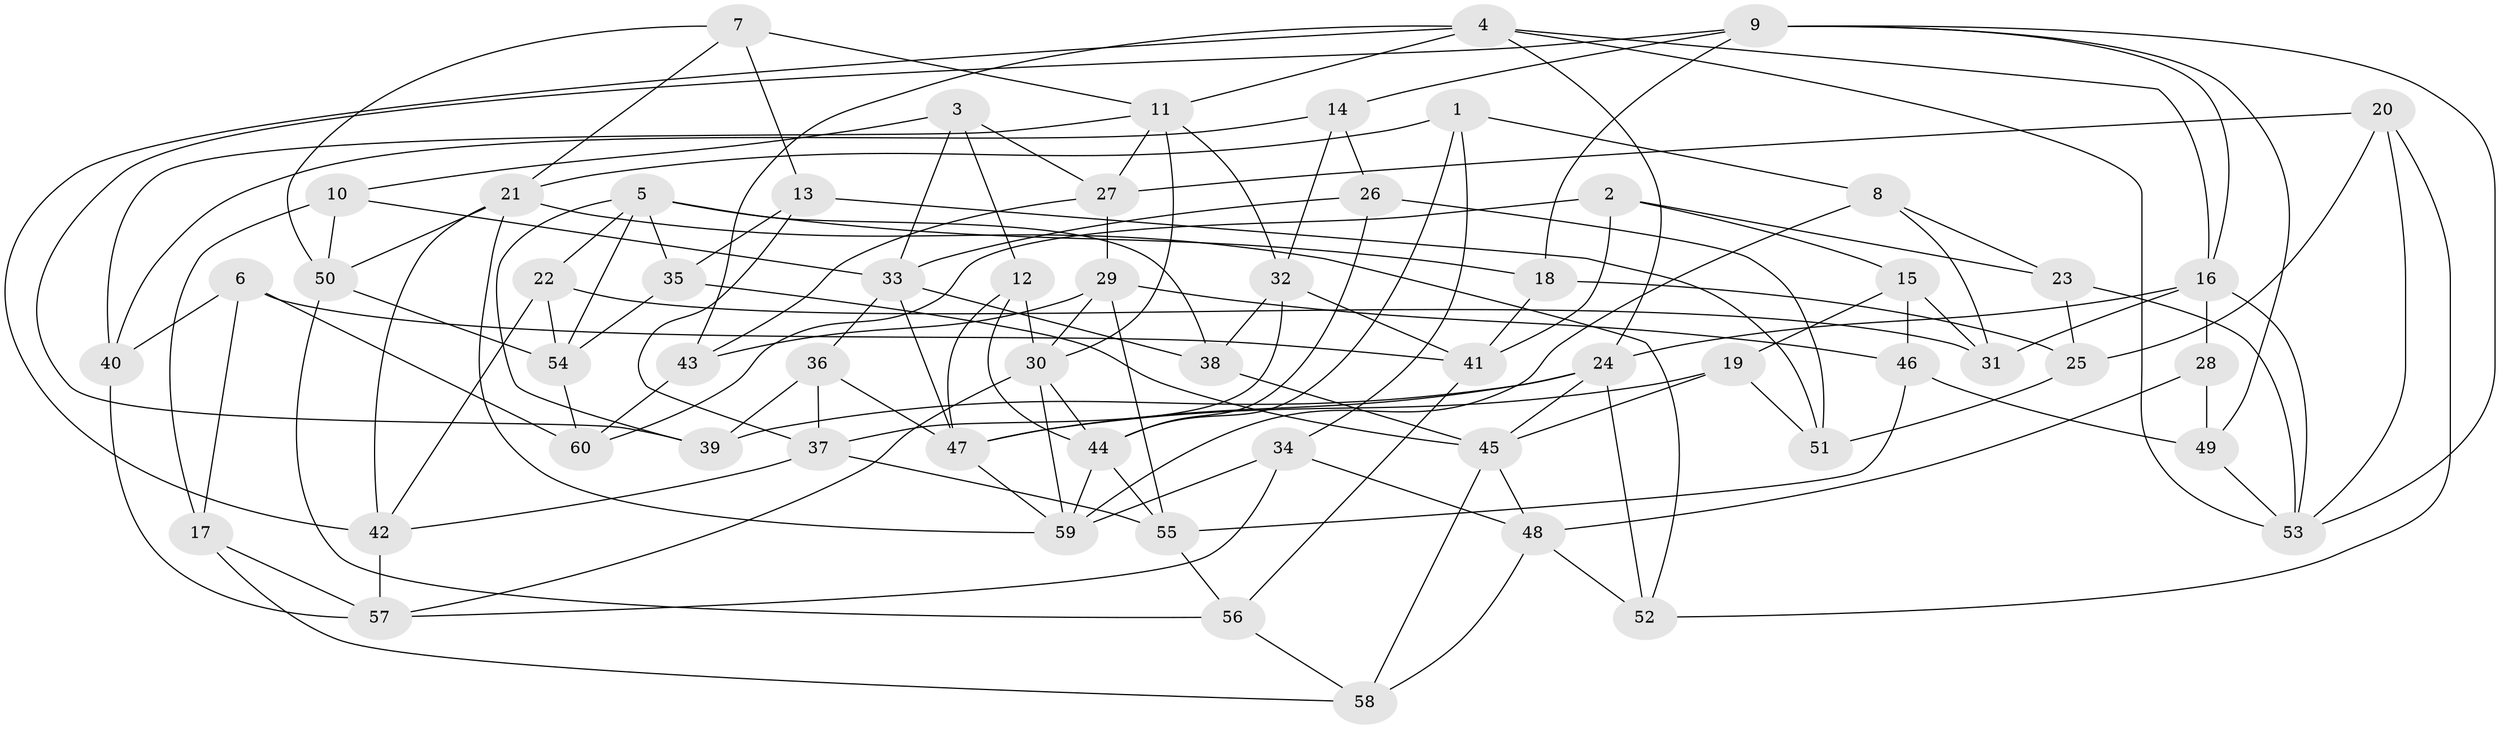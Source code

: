 // original degree distribution, {4: 1.0}
// Generated by graph-tools (version 1.1) at 2025/38/03/04/25 23:38:11]
// undirected, 60 vertices, 139 edges
graph export_dot {
  node [color=gray90,style=filled];
  1;
  2;
  3;
  4;
  5;
  6;
  7;
  8;
  9;
  10;
  11;
  12;
  13;
  14;
  15;
  16;
  17;
  18;
  19;
  20;
  21;
  22;
  23;
  24;
  25;
  26;
  27;
  28;
  29;
  30;
  31;
  32;
  33;
  34;
  35;
  36;
  37;
  38;
  39;
  40;
  41;
  42;
  43;
  44;
  45;
  46;
  47;
  48;
  49;
  50;
  51;
  52;
  53;
  54;
  55;
  56;
  57;
  58;
  59;
  60;
  1 -- 8 [weight=1.0];
  1 -- 21 [weight=1.0];
  1 -- 34 [weight=1.0];
  1 -- 44 [weight=1.0];
  2 -- 15 [weight=1.0];
  2 -- 23 [weight=1.0];
  2 -- 41 [weight=1.0];
  2 -- 60 [weight=1.0];
  3 -- 10 [weight=1.0];
  3 -- 12 [weight=1.0];
  3 -- 27 [weight=1.0];
  3 -- 33 [weight=1.0];
  4 -- 11 [weight=1.0];
  4 -- 16 [weight=1.0];
  4 -- 24 [weight=1.0];
  4 -- 42 [weight=1.0];
  4 -- 43 [weight=1.0];
  4 -- 53 [weight=1.0];
  5 -- 18 [weight=1.0];
  5 -- 22 [weight=1.0];
  5 -- 35 [weight=1.0];
  5 -- 38 [weight=1.0];
  5 -- 39 [weight=1.0];
  5 -- 54 [weight=1.0];
  6 -- 17 [weight=1.0];
  6 -- 40 [weight=1.0];
  6 -- 41 [weight=1.0];
  6 -- 60 [weight=1.0];
  7 -- 11 [weight=1.0];
  7 -- 13 [weight=1.0];
  7 -- 21 [weight=1.0];
  7 -- 50 [weight=1.0];
  8 -- 23 [weight=1.0];
  8 -- 31 [weight=1.0];
  8 -- 59 [weight=1.0];
  9 -- 14 [weight=1.0];
  9 -- 16 [weight=1.0];
  9 -- 18 [weight=1.0];
  9 -- 39 [weight=1.0];
  9 -- 49 [weight=1.0];
  9 -- 53 [weight=1.0];
  10 -- 17 [weight=1.0];
  10 -- 33 [weight=1.0];
  10 -- 50 [weight=1.0];
  11 -- 27 [weight=1.0];
  11 -- 30 [weight=1.0];
  11 -- 32 [weight=1.0];
  11 -- 40 [weight=1.0];
  12 -- 30 [weight=1.0];
  12 -- 44 [weight=1.0];
  12 -- 47 [weight=1.0];
  13 -- 35 [weight=1.0];
  13 -- 37 [weight=1.0];
  13 -- 51 [weight=1.0];
  14 -- 26 [weight=1.0];
  14 -- 32 [weight=1.0];
  14 -- 40 [weight=1.0];
  15 -- 19 [weight=1.0];
  15 -- 31 [weight=1.0];
  15 -- 46 [weight=1.0];
  16 -- 24 [weight=1.0];
  16 -- 28 [weight=1.0];
  16 -- 31 [weight=1.0];
  16 -- 53 [weight=1.0];
  17 -- 57 [weight=1.0];
  17 -- 58 [weight=1.0];
  18 -- 25 [weight=1.0];
  18 -- 41 [weight=1.0];
  19 -- 45 [weight=1.0];
  19 -- 47 [weight=1.0];
  19 -- 51 [weight=1.0];
  20 -- 25 [weight=1.0];
  20 -- 27 [weight=1.0];
  20 -- 52 [weight=1.0];
  20 -- 53 [weight=1.0];
  21 -- 42 [weight=1.0];
  21 -- 50 [weight=1.0];
  21 -- 52 [weight=1.0];
  21 -- 59 [weight=1.0];
  22 -- 31 [weight=1.0];
  22 -- 42 [weight=1.0];
  22 -- 54 [weight=1.0];
  23 -- 25 [weight=1.0];
  23 -- 53 [weight=1.0];
  24 -- 39 [weight=1.0];
  24 -- 45 [weight=1.0];
  24 -- 47 [weight=1.0];
  24 -- 52 [weight=1.0];
  25 -- 51 [weight=1.0];
  26 -- 33 [weight=1.0];
  26 -- 44 [weight=1.0];
  26 -- 51 [weight=1.0];
  27 -- 29 [weight=2.0];
  27 -- 43 [weight=1.0];
  28 -- 48 [weight=2.0];
  28 -- 49 [weight=1.0];
  29 -- 30 [weight=1.0];
  29 -- 43 [weight=1.0];
  29 -- 46 [weight=1.0];
  29 -- 55 [weight=1.0];
  30 -- 44 [weight=1.0];
  30 -- 57 [weight=1.0];
  30 -- 59 [weight=1.0];
  32 -- 37 [weight=1.0];
  32 -- 38 [weight=1.0];
  32 -- 41 [weight=2.0];
  33 -- 36 [weight=1.0];
  33 -- 38 [weight=1.0];
  33 -- 47 [weight=1.0];
  34 -- 48 [weight=1.0];
  34 -- 57 [weight=1.0];
  34 -- 59 [weight=1.0];
  35 -- 45 [weight=1.0];
  35 -- 54 [weight=1.0];
  36 -- 37 [weight=1.0];
  36 -- 39 [weight=1.0];
  36 -- 47 [weight=1.0];
  37 -- 42 [weight=1.0];
  37 -- 55 [weight=2.0];
  38 -- 45 [weight=1.0];
  40 -- 57 [weight=1.0];
  41 -- 56 [weight=1.0];
  42 -- 57 [weight=2.0];
  43 -- 60 [weight=1.0];
  44 -- 55 [weight=1.0];
  44 -- 59 [weight=1.0];
  45 -- 48 [weight=1.0];
  45 -- 58 [weight=1.0];
  46 -- 49 [weight=1.0];
  46 -- 55 [weight=1.0];
  47 -- 59 [weight=1.0];
  48 -- 52 [weight=1.0];
  48 -- 58 [weight=1.0];
  49 -- 53 [weight=1.0];
  50 -- 54 [weight=2.0];
  50 -- 56 [weight=1.0];
  54 -- 60 [weight=1.0];
  55 -- 56 [weight=1.0];
  56 -- 58 [weight=1.0];
}
